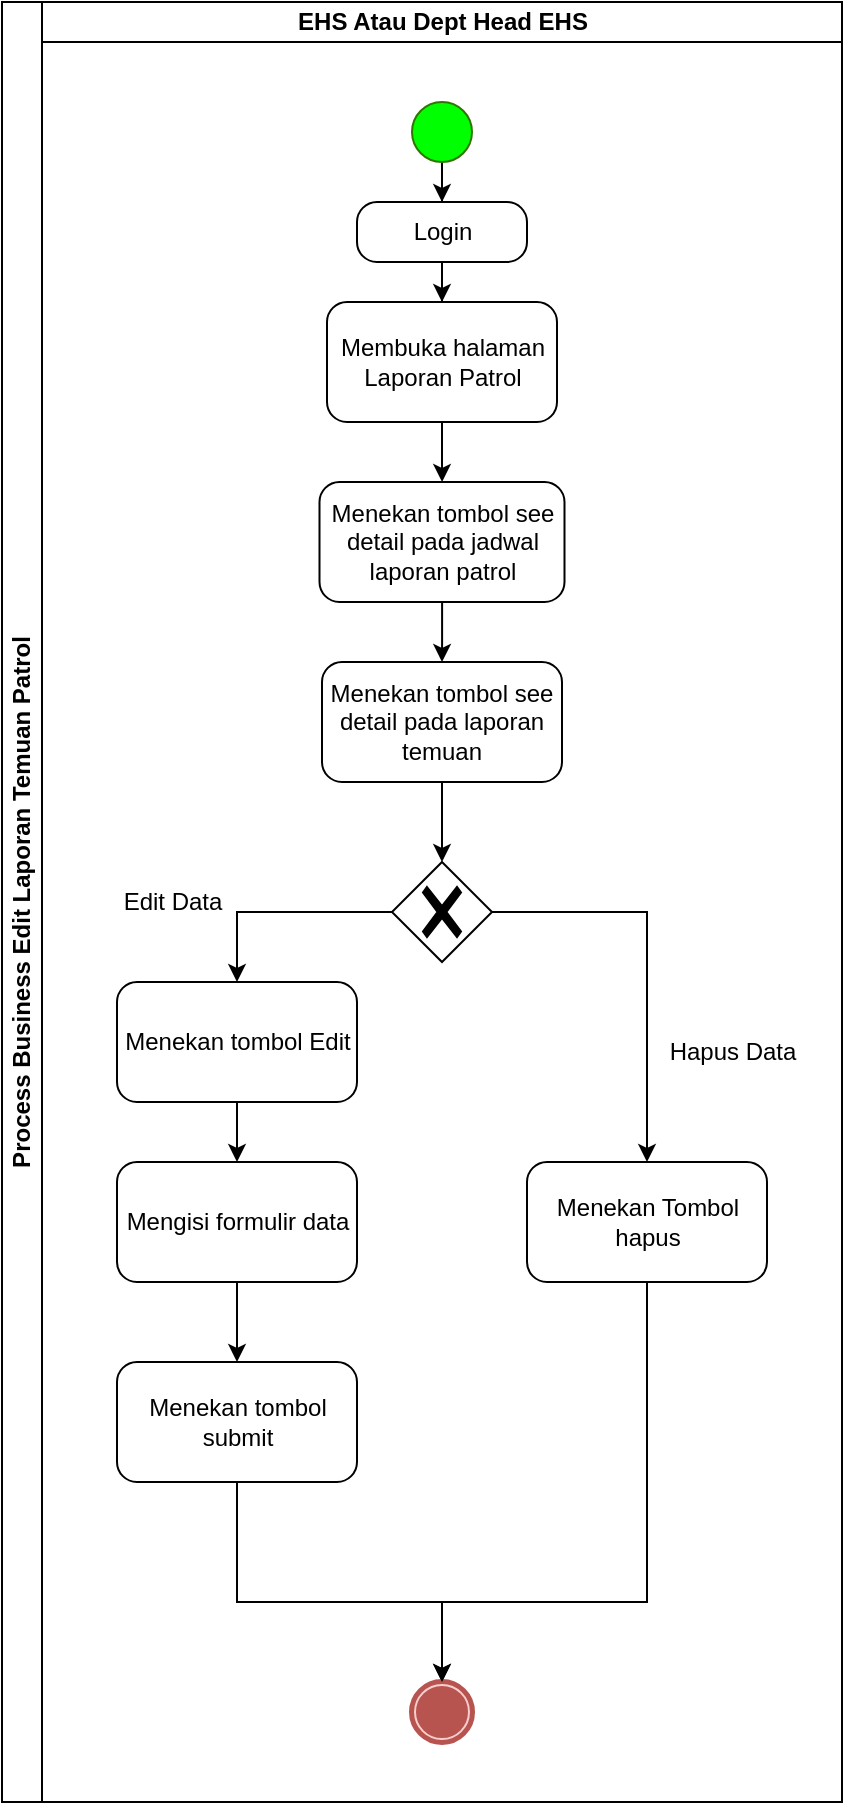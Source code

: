 <mxfile version="24.0.7" type="device">
  <diagram name="Page-1" id="lFO9zxSmf-yXD4ZV_UkX">
    <mxGraphModel dx="1123" dy="721" grid="1" gridSize="10" guides="1" tooltips="1" connect="1" arrows="1" fold="1" page="1" pageScale="1" pageWidth="850" pageHeight="1100" math="0" shadow="0">
      <root>
        <mxCell id="0" />
        <mxCell id="1" parent="0" />
        <mxCell id="Mo8u7XhJIDmuvhjuj3WV-31" value="Process Business Edit Laporan Temuan Patrol" style="swimlane;html=1;childLayout=stackLayout;resizeParent=1;resizeParentMax=0;startSize=20;horizontal=0;horizontalStack=1;whiteSpace=wrap;" vertex="1" parent="1">
          <mxGeometry x="290" y="100" width="420" height="900" as="geometry">
            <mxRectangle x="210" y="20" width="40" height="190" as="alternateBounds" />
          </mxGeometry>
        </mxCell>
        <mxCell id="Mo8u7XhJIDmuvhjuj3WV-32" value="EHS Atau Dept Head EHS" style="swimlane;html=1;startSize=20;" vertex="1" parent="Mo8u7XhJIDmuvhjuj3WV-31">
          <mxGeometry x="20" width="400" height="900" as="geometry">
            <mxRectangle x="20" width="40" height="480" as="alternateBounds" />
          </mxGeometry>
        </mxCell>
        <mxCell id="Mo8u7XhJIDmuvhjuj3WV-33" style="edgeStyle=orthogonalEdgeStyle;rounded=0;orthogonalLoop=1;jettySize=auto;html=1;" edge="1" parent="Mo8u7XhJIDmuvhjuj3WV-32" source="Mo8u7XhJIDmuvhjuj3WV-34" target="Mo8u7XhJIDmuvhjuj3WV-36">
          <mxGeometry relative="1" as="geometry" />
        </mxCell>
        <mxCell id="Mo8u7XhJIDmuvhjuj3WV-34" value="Login" style="points=[[0.25,0,0],[0.5,0,0],[0.75,0,0],[1,0.25,0],[1,0.5,0],[1,0.75,0],[0.75,1,0],[0.5,1,0],[0.25,1,0],[0,0.75,0],[0,0.5,0],[0,0.25,0]];shape=mxgraph.bpmn.task;whiteSpace=wrap;rectStyle=rounded;size=10;html=1;container=1;expand=0;collapsible=0;taskMarker=abstract;" vertex="1" parent="Mo8u7XhJIDmuvhjuj3WV-32">
          <mxGeometry x="157.5" y="100" width="85" height="30" as="geometry" />
        </mxCell>
        <mxCell id="Mo8u7XhJIDmuvhjuj3WV-35" style="edgeStyle=orthogonalEdgeStyle;rounded=0;orthogonalLoop=1;jettySize=auto;html=1;" edge="1" parent="Mo8u7XhJIDmuvhjuj3WV-32" source="Mo8u7XhJIDmuvhjuj3WV-36" target="Mo8u7XhJIDmuvhjuj3WV-38">
          <mxGeometry relative="1" as="geometry" />
        </mxCell>
        <mxCell id="Mo8u7XhJIDmuvhjuj3WV-36" value="Membuka halaman Laporan Patrol" style="points=[[0.25,0,0],[0.5,0,0],[0.75,0,0],[1,0.25,0],[1,0.5,0],[1,0.75,0],[0.75,1,0],[0.5,1,0],[0.25,1,0],[0,0.75,0],[0,0.5,0],[0,0.25,0]];shape=mxgraph.bpmn.task;whiteSpace=wrap;rectStyle=rounded;size=10;html=1;container=1;expand=0;collapsible=0;taskMarker=abstract;" vertex="1" parent="Mo8u7XhJIDmuvhjuj3WV-32">
          <mxGeometry x="142.5" y="150" width="115" height="60" as="geometry" />
        </mxCell>
        <mxCell id="Mo8u7XhJIDmuvhjuj3WV-37" style="edgeStyle=orthogonalEdgeStyle;rounded=0;orthogonalLoop=1;jettySize=auto;html=1;" edge="1" parent="Mo8u7XhJIDmuvhjuj3WV-32" source="Mo8u7XhJIDmuvhjuj3WV-38" target="Mo8u7XhJIDmuvhjuj3WV-42">
          <mxGeometry relative="1" as="geometry" />
        </mxCell>
        <mxCell id="Mo8u7XhJIDmuvhjuj3WV-38" value="Menekan tombol see detail pada jadwal laporan patrol" style="points=[[0.25,0,0],[0.5,0,0],[0.75,0,0],[1,0.25,0],[1,0.5,0],[1,0.75,0],[0.75,1,0],[0.5,1,0],[0.25,1,0],[0,0.75,0],[0,0.5,0],[0,0.25,0]];shape=mxgraph.bpmn.task;whiteSpace=wrap;rectStyle=rounded;size=10;html=1;container=1;expand=0;collapsible=0;taskMarker=abstract;" vertex="1" parent="Mo8u7XhJIDmuvhjuj3WV-32">
          <mxGeometry x="138.75" y="240" width="122.5" height="60" as="geometry" />
        </mxCell>
        <mxCell id="Mo8u7XhJIDmuvhjuj3WV-39" style="edgeStyle=orthogonalEdgeStyle;rounded=0;orthogonalLoop=1;jettySize=auto;html=1;" edge="1" parent="Mo8u7XhJIDmuvhjuj3WV-32" source="Mo8u7XhJIDmuvhjuj3WV-40" target="Mo8u7XhJIDmuvhjuj3WV-34">
          <mxGeometry relative="1" as="geometry" />
        </mxCell>
        <mxCell id="Mo8u7XhJIDmuvhjuj3WV-40" value="" style="points=[[0.145,0.145,0],[0.5,0,0],[0.855,0.145,0],[1,0.5,0],[0.855,0.855,0],[0.5,1,0],[0.145,0.855,0],[0,0.5,0]];shape=mxgraph.bpmn.event;html=1;verticalLabelPosition=bottom;labelBackgroundColor=#ffffff;verticalAlign=top;align=center;perimeter=ellipsePerimeter;outlineConnect=0;aspect=fixed;outline=standard;symbol=general;fillColor=#00FF00;strokeColor=#2D7600;fontColor=#ffffff;" vertex="1" parent="Mo8u7XhJIDmuvhjuj3WV-32">
          <mxGeometry x="185" y="50" width="30" height="30" as="geometry" />
        </mxCell>
        <mxCell id="Mo8u7XhJIDmuvhjuj3WV-49" style="edgeStyle=orthogonalEdgeStyle;rounded=0;orthogonalLoop=1;jettySize=auto;html=1;" edge="1" parent="Mo8u7XhJIDmuvhjuj3WV-32" source="Mo8u7XhJIDmuvhjuj3WV-42" target="Mo8u7XhJIDmuvhjuj3WV-48">
          <mxGeometry relative="1" as="geometry">
            <Array as="points">
              <mxPoint x="200" y="420" />
              <mxPoint x="200" y="420" />
            </Array>
          </mxGeometry>
        </mxCell>
        <mxCell id="Mo8u7XhJIDmuvhjuj3WV-42" value="Menekan tombol see detail pada laporan temuan" style="points=[[0.25,0,0],[0.5,0,0],[0.75,0,0],[1,0.25,0],[1,0.5,0],[1,0.75,0],[0.75,1,0],[0.5,1,0],[0.25,1,0],[0,0.75,0],[0,0.5,0],[0,0.25,0]];shape=mxgraph.bpmn.task;whiteSpace=wrap;rectStyle=rounded;size=10;html=1;container=1;expand=0;collapsible=0;taskMarker=abstract;" vertex="1" parent="Mo8u7XhJIDmuvhjuj3WV-32">
          <mxGeometry x="140" y="330" width="120" height="60" as="geometry" />
        </mxCell>
        <mxCell id="Mo8u7XhJIDmuvhjuj3WV-44" value="Menekan tombol Edit" style="points=[[0.25,0,0],[0.5,0,0],[0.75,0,0],[1,0.25,0],[1,0.5,0],[1,0.75,0],[0.75,1,0],[0.5,1,0],[0.25,1,0],[0,0.75,0],[0,0.5,0],[0,0.25,0]];shape=mxgraph.bpmn.task;whiteSpace=wrap;rectStyle=rounded;size=10;html=1;container=1;expand=0;collapsible=0;taskMarker=abstract;" vertex="1" parent="Mo8u7XhJIDmuvhjuj3WV-32">
          <mxGeometry x="37.5" y="490" width="120" height="60" as="geometry" />
        </mxCell>
        <mxCell id="Mo8u7XhJIDmuvhjuj3WV-45" style="edgeStyle=orthogonalEdgeStyle;rounded=0;orthogonalLoop=1;jettySize=auto;html=1;" edge="1" parent="Mo8u7XhJIDmuvhjuj3WV-32" source="Mo8u7XhJIDmuvhjuj3WV-46" target="Mo8u7XhJIDmuvhjuj3WV-47">
          <mxGeometry relative="1" as="geometry">
            <Array as="points">
              <mxPoint x="98" y="800" />
              <mxPoint x="200" y="800" />
            </Array>
          </mxGeometry>
        </mxCell>
        <mxCell id="Mo8u7XhJIDmuvhjuj3WV-46" value="Menekan tombol submit" style="points=[[0.25,0,0],[0.5,0,0],[0.75,0,0],[1,0.25,0],[1,0.5,0],[1,0.75,0],[0.75,1,0],[0.5,1,0],[0.25,1,0],[0,0.75,0],[0,0.5,0],[0,0.25,0]];shape=mxgraph.bpmn.task;whiteSpace=wrap;rectStyle=rounded;size=10;html=1;container=1;expand=0;collapsible=0;taskMarker=abstract;" vertex="1" parent="Mo8u7XhJIDmuvhjuj3WV-32">
          <mxGeometry x="37.5" y="680" width="120" height="60" as="geometry" />
        </mxCell>
        <mxCell id="Mo8u7XhJIDmuvhjuj3WV-47" value="" style="points=[[0.145,0.145,0],[0.5,0,0],[0.855,0.145,0],[1,0.5,0],[0.855,0.855,0],[0.5,1,0],[0.145,0.855,0],[0,0.5,0]];shape=mxgraph.bpmn.event;html=1;verticalLabelPosition=bottom;labelBackgroundColor=#ffffff;verticalAlign=top;align=center;perimeter=ellipsePerimeter;outlineConnect=0;aspect=fixed;outline=end;symbol=terminate;fillColor=#f8cecc;strokeColor=#b85450;gradientColor=#ea6b66;" vertex="1" parent="Mo8u7XhJIDmuvhjuj3WV-32">
          <mxGeometry x="185" y="840" width="30" height="30" as="geometry" />
        </mxCell>
        <mxCell id="Mo8u7XhJIDmuvhjuj3WV-50" style="edgeStyle=orthogonalEdgeStyle;rounded=0;orthogonalLoop=1;jettySize=auto;html=1;" edge="1" parent="Mo8u7XhJIDmuvhjuj3WV-32" source="Mo8u7XhJIDmuvhjuj3WV-48" target="Mo8u7XhJIDmuvhjuj3WV-44">
          <mxGeometry relative="1" as="geometry" />
        </mxCell>
        <mxCell id="Mo8u7XhJIDmuvhjuj3WV-48" value="" style="points=[[0.25,0.25,0],[0.5,0,0],[0.75,0.25,0],[1,0.5,0],[0.75,0.75,0],[0.5,1,0],[0.25,0.75,0],[0,0.5,0]];shape=mxgraph.bpmn.gateway2;html=1;verticalLabelPosition=bottom;labelBackgroundColor=#ffffff;verticalAlign=top;align=center;perimeter=rhombusPerimeter;outlineConnect=0;outline=none;symbol=none;gwType=exclusive;" vertex="1" parent="Mo8u7XhJIDmuvhjuj3WV-32">
          <mxGeometry x="175" y="430" width="50" height="50" as="geometry" />
        </mxCell>
        <mxCell id="Mo8u7XhJIDmuvhjuj3WV-52" value="Edit Data" style="text;html=1;align=center;verticalAlign=middle;resizable=0;points=[];autosize=1;strokeColor=none;fillColor=none;" vertex="1" parent="Mo8u7XhJIDmuvhjuj3WV-32">
          <mxGeometry x="30" y="435" width="70" height="30" as="geometry" />
        </mxCell>
        <mxCell id="Mo8u7XhJIDmuvhjuj3WV-53" value="Menekan Tombol hapus" style="points=[[0.25,0,0],[0.5,0,0],[0.75,0,0],[1,0.25,0],[1,0.5,0],[1,0.75,0],[0.75,1,0],[0.5,1,0],[0.25,1,0],[0,0.75,0],[0,0.5,0],[0,0.25,0]];shape=mxgraph.bpmn.task;whiteSpace=wrap;rectStyle=rounded;size=10;html=1;container=1;expand=0;collapsible=0;taskMarker=abstract;" vertex="1" parent="Mo8u7XhJIDmuvhjuj3WV-32">
          <mxGeometry x="242.5" y="580" width="120" height="60" as="geometry" />
        </mxCell>
        <mxCell id="Mo8u7XhJIDmuvhjuj3WV-54" style="edgeStyle=orthogonalEdgeStyle;rounded=0;orthogonalLoop=1;jettySize=auto;html=1;entryX=0.5;entryY=0;entryDx=0;entryDy=0;entryPerimeter=0;" edge="1" parent="Mo8u7XhJIDmuvhjuj3WV-32" source="Mo8u7XhJIDmuvhjuj3WV-48" target="Mo8u7XhJIDmuvhjuj3WV-53">
          <mxGeometry relative="1" as="geometry" />
        </mxCell>
        <mxCell id="Mo8u7XhJIDmuvhjuj3WV-55" value="Hapus Data" style="text;html=1;align=center;verticalAlign=middle;resizable=0;points=[];autosize=1;strokeColor=none;fillColor=none;" vertex="1" parent="Mo8u7XhJIDmuvhjuj3WV-32">
          <mxGeometry x="300" y="510" width="90" height="30" as="geometry" />
        </mxCell>
        <mxCell id="Mo8u7XhJIDmuvhjuj3WV-56" style="edgeStyle=orthogonalEdgeStyle;rounded=0;orthogonalLoop=1;jettySize=auto;html=1;entryX=0.5;entryY=0;entryDx=0;entryDy=0;entryPerimeter=0;exitX=0.5;exitY=1;exitDx=0;exitDy=0;exitPerimeter=0;" edge="1" parent="Mo8u7XhJIDmuvhjuj3WV-32" source="Mo8u7XhJIDmuvhjuj3WV-53" target="Mo8u7XhJIDmuvhjuj3WV-47">
          <mxGeometry relative="1" as="geometry">
            <mxPoint x="302.571" y="720" as="sourcePoint" />
            <Array as="points">
              <mxPoint x="303" y="800" />
              <mxPoint x="200" y="800" />
            </Array>
          </mxGeometry>
        </mxCell>
        <mxCell id="Mo8u7XhJIDmuvhjuj3WV-57" value="Mengisi formulir data" style="points=[[0.25,0,0],[0.5,0,0],[0.75,0,0],[1,0.25,0],[1,0.5,0],[1,0.75,0],[0.75,1,0],[0.5,1,0],[0.25,1,0],[0,0.75,0],[0,0.5,0],[0,0.25,0]];shape=mxgraph.bpmn.task;whiteSpace=wrap;rectStyle=rounded;size=10;html=1;container=1;expand=0;collapsible=0;taskMarker=abstract;" vertex="1" parent="Mo8u7XhJIDmuvhjuj3WV-32">
          <mxGeometry x="37.5" y="580" width="120" height="60" as="geometry" />
        </mxCell>
        <mxCell id="Mo8u7XhJIDmuvhjuj3WV-59" style="edgeStyle=orthogonalEdgeStyle;rounded=0;orthogonalLoop=1;jettySize=auto;html=1;entryX=0.5;entryY=0;entryDx=0;entryDy=0;entryPerimeter=0;" edge="1" parent="Mo8u7XhJIDmuvhjuj3WV-32" source="Mo8u7XhJIDmuvhjuj3WV-44" target="Mo8u7XhJIDmuvhjuj3WV-57">
          <mxGeometry relative="1" as="geometry" />
        </mxCell>
        <mxCell id="Mo8u7XhJIDmuvhjuj3WV-60" style="edgeStyle=orthogonalEdgeStyle;rounded=0;orthogonalLoop=1;jettySize=auto;html=1;entryX=0.5;entryY=0;entryDx=0;entryDy=0;entryPerimeter=0;" edge="1" parent="Mo8u7XhJIDmuvhjuj3WV-32" source="Mo8u7XhJIDmuvhjuj3WV-57" target="Mo8u7XhJIDmuvhjuj3WV-46">
          <mxGeometry relative="1" as="geometry" />
        </mxCell>
      </root>
    </mxGraphModel>
  </diagram>
</mxfile>
